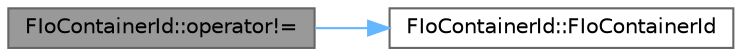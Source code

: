 digraph "FIoContainerId::operator!="
{
 // INTERACTIVE_SVG=YES
 // LATEX_PDF_SIZE
  bgcolor="transparent";
  edge [fontname=Helvetica,fontsize=10,labelfontname=Helvetica,labelfontsize=10];
  node [fontname=Helvetica,fontsize=10,shape=box,height=0.2,width=0.4];
  rankdir="LR";
  Node1 [id="Node000001",label="FIoContainerId::operator!=",height=0.2,width=0.4,color="gray40", fillcolor="grey60", style="filled", fontcolor="black",tooltip=" "];
  Node1 -> Node2 [id="edge1_Node000001_Node000002",color="steelblue1",style="solid",tooltip=" "];
  Node2 [id="Node000002",label="FIoContainerId::FIoContainerId",height=0.2,width=0.4,color="grey40", fillcolor="white", style="filled",URL="$d7/d85/classFIoContainerId.html#ac357ff034fd85a53b28b93cef4fda6d8",tooltip=" "];
}
